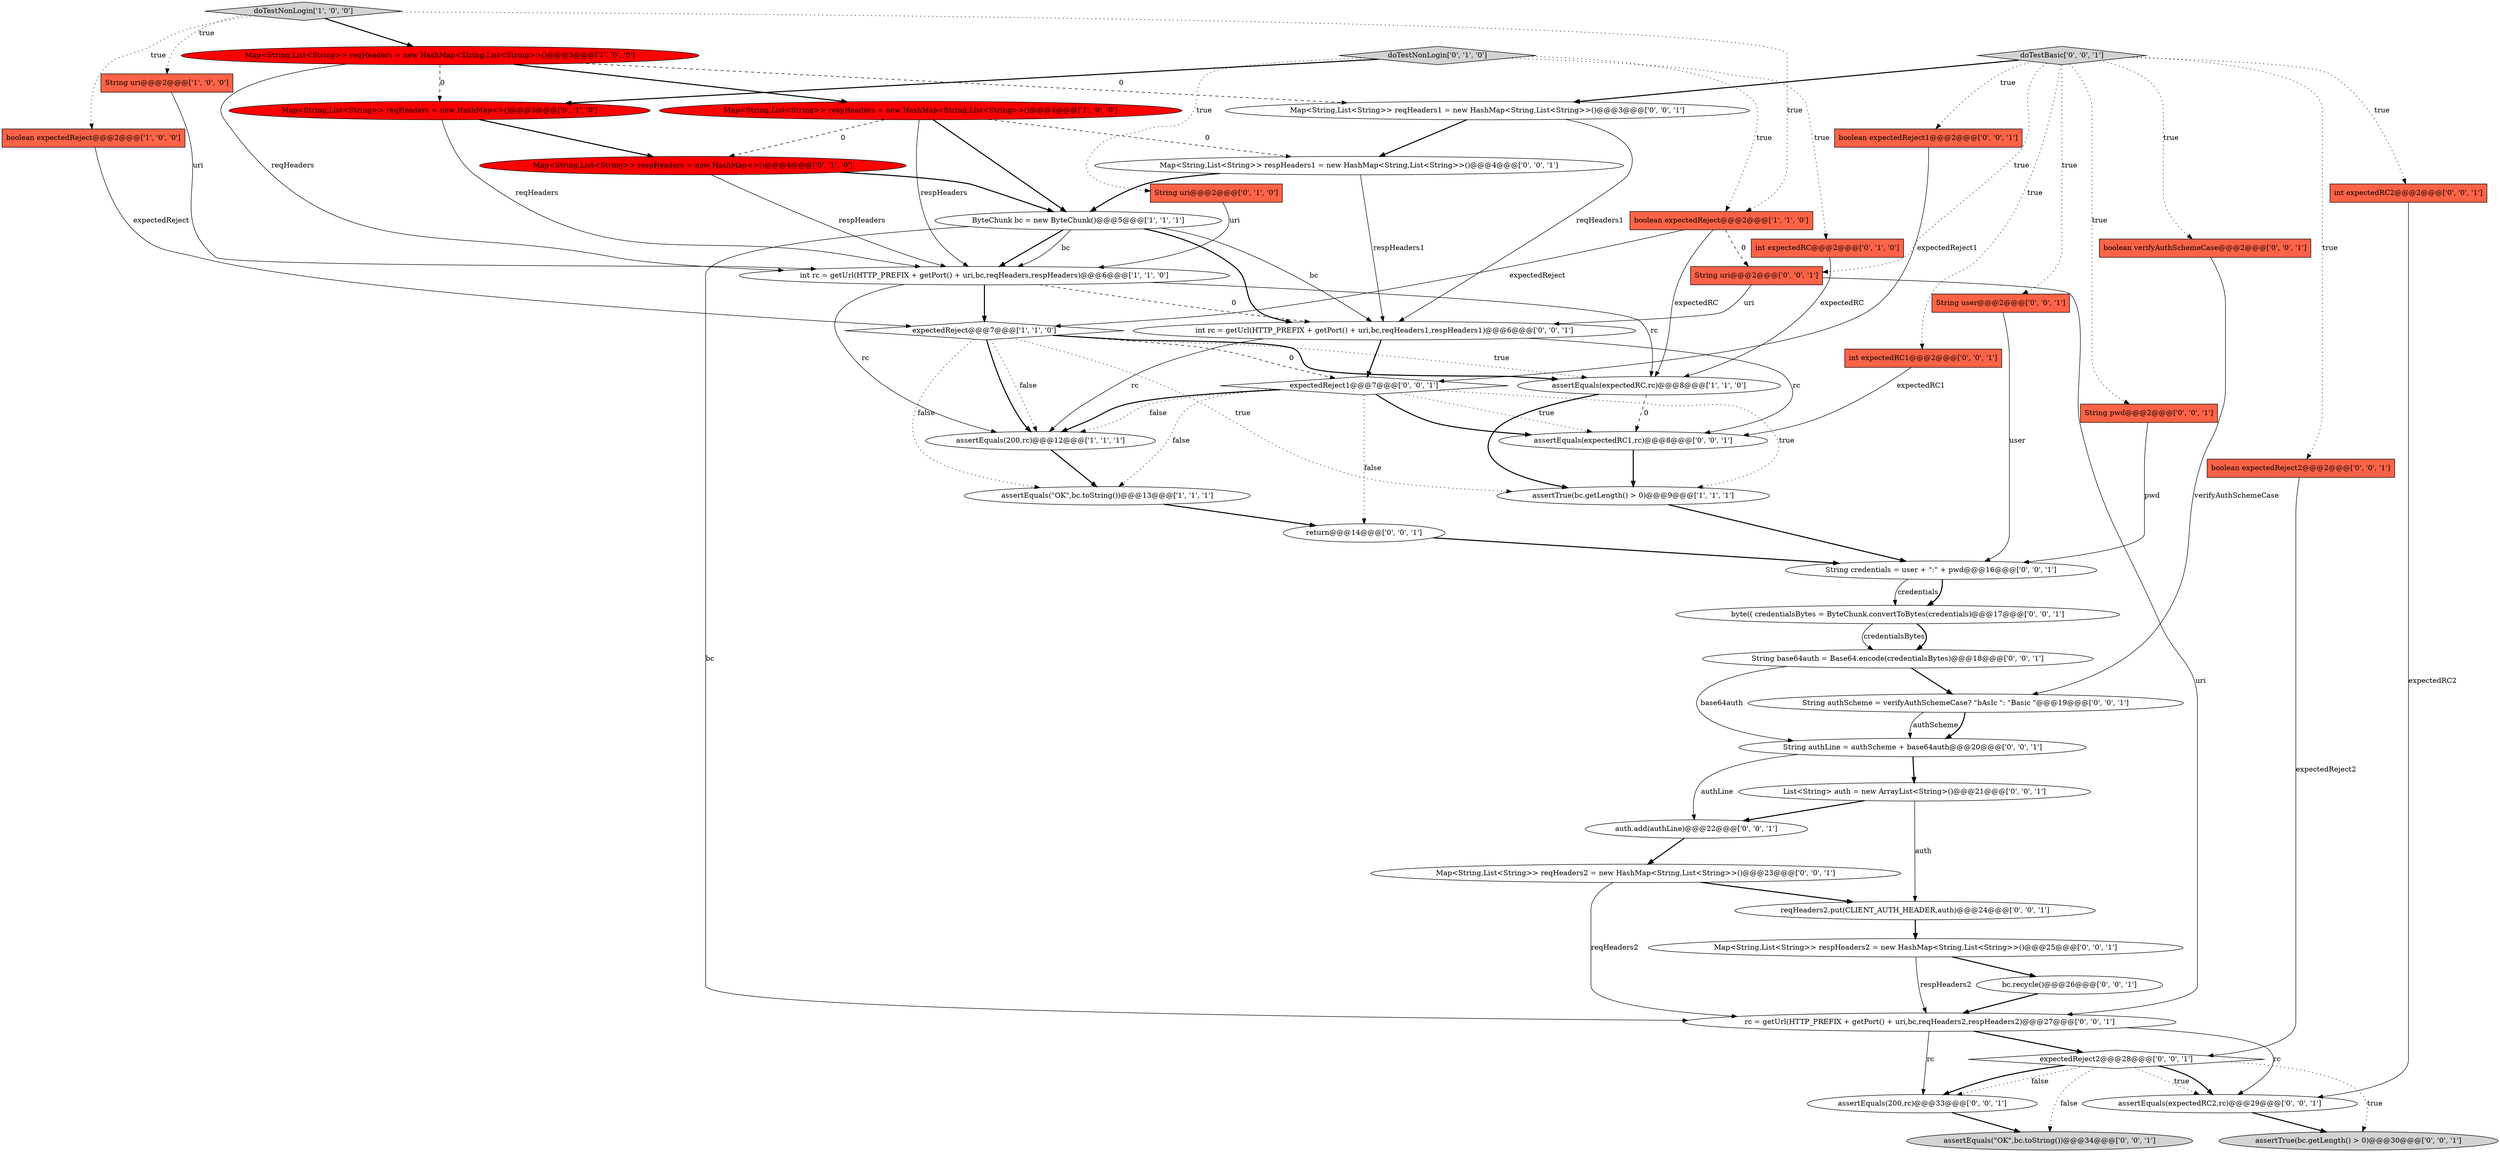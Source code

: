 digraph {
2 [style = filled, label = "assertEquals(\"OK\",bc.toString())@@@13@@@['1', '1', '1']", fillcolor = white, shape = ellipse image = "AAA0AAABBB1BBB"];
18 [style = filled, label = "boolean verifyAuthSchemeCase@@@2@@@['0', '0', '1']", fillcolor = tomato, shape = box image = "AAA0AAABBB3BBB"];
19 [style = filled, label = "rc = getUrl(HTTP_PREFIX + getPort() + uri,bc,reqHeaders2,respHeaders2)@@@27@@@['0', '0', '1']", fillcolor = white, shape = ellipse image = "AAA0AAABBB3BBB"];
38 [style = filled, label = "String user@@@2@@@['0', '0', '1']", fillcolor = tomato, shape = box image = "AAA0AAABBB3BBB"];
39 [style = filled, label = "byte(( credentialsBytes = ByteChunk.convertToBytes(credentials)@@@17@@@['0', '0', '1']", fillcolor = white, shape = ellipse image = "AAA0AAABBB3BBB"];
10 [style = filled, label = "ByteChunk bc = new ByteChunk()@@@5@@@['1', '1', '1']", fillcolor = white, shape = ellipse image = "AAA0AAABBB1BBB"];
11 [style = filled, label = "assertEquals(200,rc)@@@12@@@['1', '1', '1']", fillcolor = white, shape = ellipse image = "AAA0AAABBB1BBB"];
43 [style = filled, label = "doTestBasic['0', '0', '1']", fillcolor = lightgray, shape = diamond image = "AAA0AAABBB3BBB"];
40 [style = filled, label = "assertEquals(200,rc)@@@33@@@['0', '0', '1']", fillcolor = white, shape = ellipse image = "AAA0AAABBB3BBB"];
24 [style = filled, label = "assertEquals(expectedRC2,rc)@@@29@@@['0', '0', '1']", fillcolor = white, shape = ellipse image = "AAA0AAABBB3BBB"];
20 [style = filled, label = "int expectedRC2@@@2@@@['0', '0', '1']", fillcolor = tomato, shape = box image = "AAA0AAABBB3BBB"];
34 [style = filled, label = "String authScheme = verifyAuthSchemeCase? \"bAsIc \": \"Basic \"@@@19@@@['0', '0', '1']", fillcolor = white, shape = ellipse image = "AAA0AAABBB3BBB"];
48 [style = filled, label = "assertEquals(expectedRC1,rc)@@@8@@@['0', '0', '1']", fillcolor = white, shape = ellipse image = "AAA0AAABBB3BBB"];
8 [style = filled, label = "boolean expectedReject@@@2@@@['1', '1', '0']", fillcolor = tomato, shape = box image = "AAA0AAABBB1BBB"];
37 [style = filled, label = "Map<String,List<String>> reqHeaders1 = new HashMap<String,List<String>>()@@@3@@@['0', '0', '1']", fillcolor = white, shape = ellipse image = "AAA0AAABBB3BBB"];
41 [style = filled, label = "List<String> auth = new ArrayList<String>()@@@21@@@['0', '0', '1']", fillcolor = white, shape = ellipse image = "AAA0AAABBB3BBB"];
27 [style = filled, label = "Map<String,List<String>> reqHeaders2 = new HashMap<String,List<String>>()@@@23@@@['0', '0', '1']", fillcolor = white, shape = ellipse image = "AAA0AAABBB3BBB"];
25 [style = filled, label = "String pwd@@@2@@@['0', '0', '1']", fillcolor = tomato, shape = box image = "AAA0AAABBB3BBB"];
29 [style = filled, label = "boolean expectedReject2@@@2@@@['0', '0', '1']", fillcolor = tomato, shape = box image = "AAA0AAABBB3BBB"];
3 [style = filled, label = "String uri@@@2@@@['1', '0', '0']", fillcolor = tomato, shape = box image = "AAA0AAABBB1BBB"];
35 [style = filled, label = "auth.add(authLine)@@@22@@@['0', '0', '1']", fillcolor = white, shape = ellipse image = "AAA0AAABBB3BBB"];
5 [style = filled, label = "expectedReject@@@7@@@['1', '1', '0']", fillcolor = white, shape = diamond image = "AAA0AAABBB1BBB"];
33 [style = filled, label = "String base64auth = Base64.encode(credentialsBytes)@@@18@@@['0', '0', '1']", fillcolor = white, shape = ellipse image = "AAA0AAABBB3BBB"];
36 [style = filled, label = "assertEquals(\"OK\",bc.toString())@@@34@@@['0', '0', '1']", fillcolor = lightgray, shape = ellipse image = "AAA0AAABBB3BBB"];
1 [style = filled, label = "assertTrue(bc.getLength() > 0)@@@9@@@['1', '1', '1']", fillcolor = white, shape = ellipse image = "AAA0AAABBB1BBB"];
45 [style = filled, label = "String credentials = user + \":\" + pwd@@@16@@@['0', '0', '1']", fillcolor = white, shape = ellipse image = "AAA0AAABBB3BBB"];
31 [style = filled, label = "int expectedRC1@@@2@@@['0', '0', '1']", fillcolor = tomato, shape = box image = "AAA0AAABBB3BBB"];
21 [style = filled, label = "int rc = getUrl(HTTP_PREFIX + getPort() + uri,bc,reqHeaders1,respHeaders1)@@@6@@@['0', '0', '1']", fillcolor = white, shape = ellipse image = "AAA0AAABBB3BBB"];
17 [style = filled, label = "Map<String,List<String>> reqHeaders = new HashMap<>()@@@3@@@['0', '1', '0']", fillcolor = red, shape = ellipse image = "AAA1AAABBB2BBB"];
7 [style = filled, label = "boolean expectedReject@@@2@@@['1', '0', '0']", fillcolor = tomato, shape = box image = "AAA0AAABBB1BBB"];
14 [style = filled, label = "String uri@@@2@@@['0', '1', '0']", fillcolor = tomato, shape = box image = "AAA0AAABBB2BBB"];
15 [style = filled, label = "int expectedRC@@@2@@@['0', '1', '0']", fillcolor = tomato, shape = box image = "AAA0AAABBB2BBB"];
16 [style = filled, label = "doTestNonLogin['0', '1', '0']", fillcolor = lightgray, shape = diamond image = "AAA0AAABBB2BBB"];
4 [style = filled, label = "Map<String,List<String>> reqHeaders = new HashMap<String,List<String>>()@@@3@@@['1', '0', '0']", fillcolor = red, shape = ellipse image = "AAA1AAABBB1BBB"];
47 [style = filled, label = "expectedReject1@@@7@@@['0', '0', '1']", fillcolor = white, shape = diamond image = "AAA0AAABBB3BBB"];
9 [style = filled, label = "Map<String,List<String>> respHeaders = new HashMap<String,List<String>>()@@@4@@@['1', '0', '0']", fillcolor = red, shape = ellipse image = "AAA1AAABBB1BBB"];
22 [style = filled, label = "Map<String,List<String>> respHeaders2 = new HashMap<String,List<String>>()@@@25@@@['0', '0', '1']", fillcolor = white, shape = ellipse image = "AAA0AAABBB3BBB"];
23 [style = filled, label = "reqHeaders2.put(CLIENT_AUTH_HEADER,auth)@@@24@@@['0', '0', '1']", fillcolor = white, shape = ellipse image = "AAA0AAABBB3BBB"];
12 [style = filled, label = "doTestNonLogin['1', '0', '0']", fillcolor = lightgray, shape = diamond image = "AAA0AAABBB1BBB"];
30 [style = filled, label = "String authLine = authScheme + base64auth@@@20@@@['0', '0', '1']", fillcolor = white, shape = ellipse image = "AAA0AAABBB3BBB"];
49 [style = filled, label = "Map<String,List<String>> respHeaders1 = new HashMap<String,List<String>>()@@@4@@@['0', '0', '1']", fillcolor = white, shape = ellipse image = "AAA0AAABBB3BBB"];
0 [style = filled, label = "int rc = getUrl(HTTP_PREFIX + getPort() + uri,bc,reqHeaders,respHeaders)@@@6@@@['1', '1', '0']", fillcolor = white, shape = ellipse image = "AAA0AAABBB1BBB"];
13 [style = filled, label = "Map<String,List<String>> respHeaders = new HashMap<>()@@@4@@@['0', '1', '0']", fillcolor = red, shape = ellipse image = "AAA1AAABBB2BBB"];
28 [style = filled, label = "return@@@14@@@['0', '0', '1']", fillcolor = white, shape = ellipse image = "AAA0AAABBB3BBB"];
32 [style = filled, label = "boolean expectedReject1@@@2@@@['0', '0', '1']", fillcolor = tomato, shape = box image = "AAA0AAABBB3BBB"];
42 [style = filled, label = "expectedReject2@@@28@@@['0', '0', '1']", fillcolor = white, shape = diamond image = "AAA0AAABBB3BBB"];
44 [style = filled, label = "bc.recycle()@@@26@@@['0', '0', '1']", fillcolor = white, shape = ellipse image = "AAA0AAABBB3BBB"];
46 [style = filled, label = "String uri@@@2@@@['0', '0', '1']", fillcolor = tomato, shape = box image = "AAA0AAABBB3BBB"];
6 [style = filled, label = "assertEquals(expectedRC,rc)@@@8@@@['1', '1', '0']", fillcolor = white, shape = ellipse image = "AAA0AAABBB1BBB"];
26 [style = filled, label = "assertTrue(bc.getLength() > 0)@@@30@@@['0', '0', '1']", fillcolor = lightgray, shape = ellipse image = "AAA0AAABBB3BBB"];
37->49 [style = bold, label=""];
34->30 [style = solid, label="authScheme"];
46->21 [style = solid, label="uri"];
12->8 [style = dotted, label="true"];
39->33 [style = solid, label="credentialsBytes"];
5->1 [style = dotted, label="true"];
42->36 [style = dotted, label="false"];
44->19 [style = bold, label=""];
5->11 [style = dotted, label="false"];
22->19 [style = solid, label="respHeaders2"];
47->2 [style = dotted, label="false"];
9->10 [style = bold, label=""];
19->40 [style = solid, label="rc"];
47->11 [style = bold, label=""];
23->22 [style = bold, label=""];
45->39 [style = solid, label="credentials"];
49->10 [style = bold, label=""];
47->1 [style = dotted, label="true"];
9->13 [style = dashed, label="0"];
43->46 [style = dotted, label="true"];
30->35 [style = solid, label="authLine"];
27->19 [style = solid, label="reqHeaders2"];
48->1 [style = bold, label=""];
2->28 [style = bold, label=""];
28->45 [style = bold, label=""];
42->40 [style = dotted, label="false"];
19->42 [style = bold, label=""];
12->3 [style = dotted, label="true"];
9->0 [style = solid, label="respHeaders"];
30->41 [style = bold, label=""];
32->47 [style = solid, label="expectedReject1"];
42->26 [style = dotted, label="true"];
47->48 [style = bold, label=""];
4->17 [style = dashed, label="0"];
5->6 [style = dotted, label="true"];
3->0 [style = solid, label="uri"];
10->21 [style = bold, label=""];
16->17 [style = bold, label=""];
43->32 [style = dotted, label="true"];
8->46 [style = dashed, label="0"];
31->48 [style = solid, label="expectedRC1"];
42->40 [style = bold, label=""];
42->24 [style = dotted, label="true"];
5->2 [style = dotted, label="false"];
5->6 [style = bold, label=""];
29->42 [style = solid, label="expectedReject2"];
33->30 [style = solid, label="base64auth"];
43->25 [style = dotted, label="true"];
10->0 [style = bold, label=""];
16->14 [style = dotted, label="true"];
5->11 [style = bold, label=""];
10->19 [style = solid, label="bc"];
12->7 [style = dotted, label="true"];
1->45 [style = bold, label=""];
25->45 [style = solid, label="pwd"];
37->21 [style = solid, label="reqHeaders1"];
17->0 [style = solid, label="reqHeaders"];
13->0 [style = solid, label="respHeaders"];
22->44 [style = bold, label=""];
21->48 [style = solid, label="rc"];
4->9 [style = bold, label=""];
13->10 [style = bold, label=""];
21->47 [style = bold, label=""];
16->8 [style = dotted, label="true"];
43->38 [style = dotted, label="true"];
47->28 [style = dotted, label="false"];
47->48 [style = dotted, label="true"];
47->11 [style = dotted, label="false"];
21->11 [style = solid, label="rc"];
6->48 [style = dashed, label="0"];
8->6 [style = solid, label="expectedRC"];
4->0 [style = solid, label="reqHeaders"];
42->24 [style = bold, label=""];
10->0 [style = solid, label="bc"];
39->33 [style = bold, label=""];
10->21 [style = solid, label="bc"];
49->21 [style = solid, label="respHeaders1"];
7->5 [style = solid, label="expectedReject"];
6->1 [style = bold, label=""];
24->26 [style = bold, label=""];
0->11 [style = solid, label="rc"];
46->19 [style = solid, label="uri"];
8->5 [style = solid, label="expectedReject"];
20->24 [style = solid, label="expectedRC2"];
40->36 [style = bold, label=""];
15->6 [style = solid, label="expectedRC"];
38->45 [style = solid, label="user"];
17->13 [style = bold, label=""];
4->37 [style = dashed, label="0"];
45->39 [style = bold, label=""];
0->5 [style = bold, label=""];
16->15 [style = dotted, label="true"];
41->35 [style = bold, label=""];
35->27 [style = bold, label=""];
43->18 [style = dotted, label="true"];
5->47 [style = dashed, label="0"];
43->37 [style = bold, label=""];
9->49 [style = dashed, label="0"];
18->34 [style = solid, label="verifyAuthSchemeCase"];
34->30 [style = bold, label=""];
11->2 [style = bold, label=""];
43->29 [style = dotted, label="true"];
0->6 [style = solid, label="rc"];
41->23 [style = solid, label="auth"];
12->4 [style = bold, label=""];
0->21 [style = dashed, label="0"];
43->20 [style = dotted, label="true"];
19->24 [style = solid, label="rc"];
43->31 [style = dotted, label="true"];
27->23 [style = bold, label=""];
14->0 [style = solid, label="uri"];
33->34 [style = bold, label=""];
}
